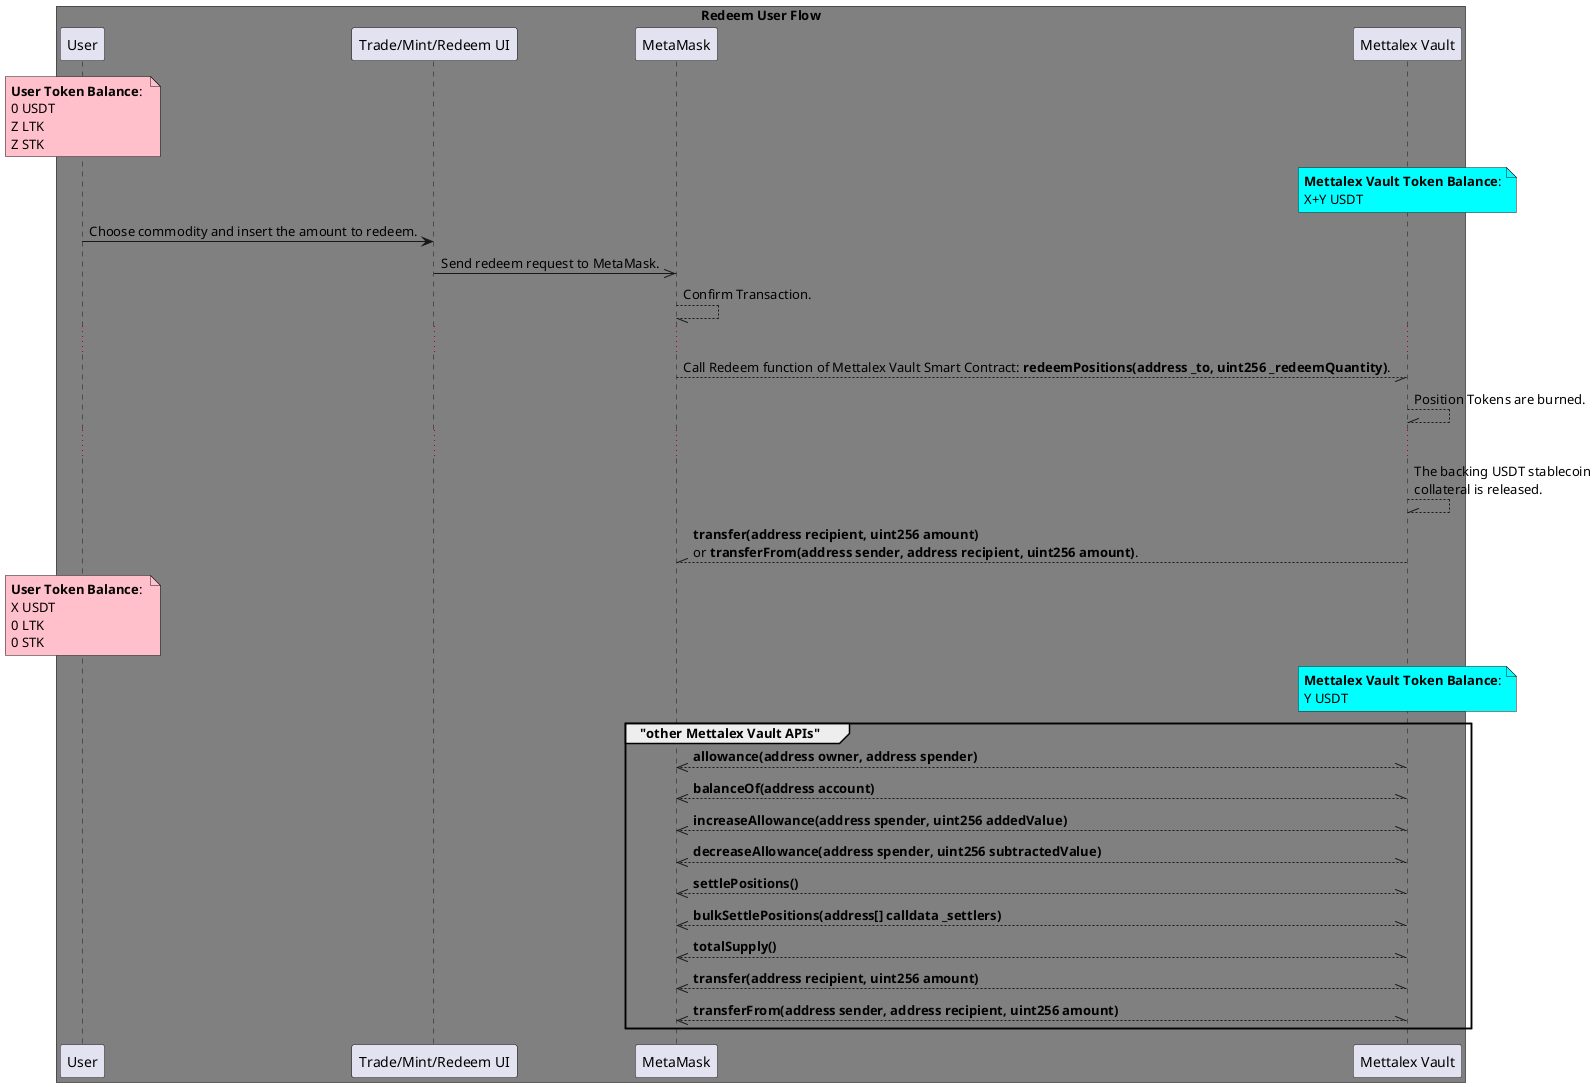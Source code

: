 @startuml

box "Redeem User Flow" #grey
participant "User" as user
participant "Trade/Mint/Redeem UI" as UI
participant "MetaMask" as MM
participant "Mettalex Vault" as MV

end box

note over user #pink: **User Token Balance**: \n0 USDT \nZ LTK \nZ STK
note over MV #aqua: **Mettalex Vault Token Balance**:\nX+Y USDT

user -> UI: Choose commodity and insert the amount to redeem.
UI ->> MM: Send redeem request to MetaMask.
MM --// MM: Confirm Transaction.
...
MM --// MV: Call Redeem function of Mettalex Vault Smart Contract: **redeemPositions(address _to, uint256 _redeemQuantity)**.
MV --\\ MV: Position Tokens are burned.
...
MV --\\ MV: The backing USDT stablecoin\ncollateral is released.
MV --\\ MM: **transfer(address recipient, uint256 amount)**\nor **transferFrom(address sender, address recipient, uint256 amount)**.

note over user #pink: **User Token Balance**: \nX USDT \n0 LTK \n0 STK
note over MV #aqua: **Mettalex Vault Token Balance**:\nY USDT


group "other Mettalex Vault APIs"
MM //--\\ MV: **allowance(address owner, address spender)**
MM //--\\ MV: **balanceOf(address account)**
MM //--\\ MV: **increaseAllowance(address spender, uint256 addedValue)**
MM //--\\ MV: **decreaseAllowance(address spender, uint256 subtractedValue)**
MM //--\\ MV: **settlePositions()**
MM //--\\ MV: **bulkSettlePositions(address[] calldata _settlers)**
MM //--\\ MV: **totalSupply()**
MM //--\\ MV: **transfer(address recipient, uint256 amount)**
MM //--\\ MV: **transferFrom(address sender, address recipient, uint256 amount)**

end group
@enduml

